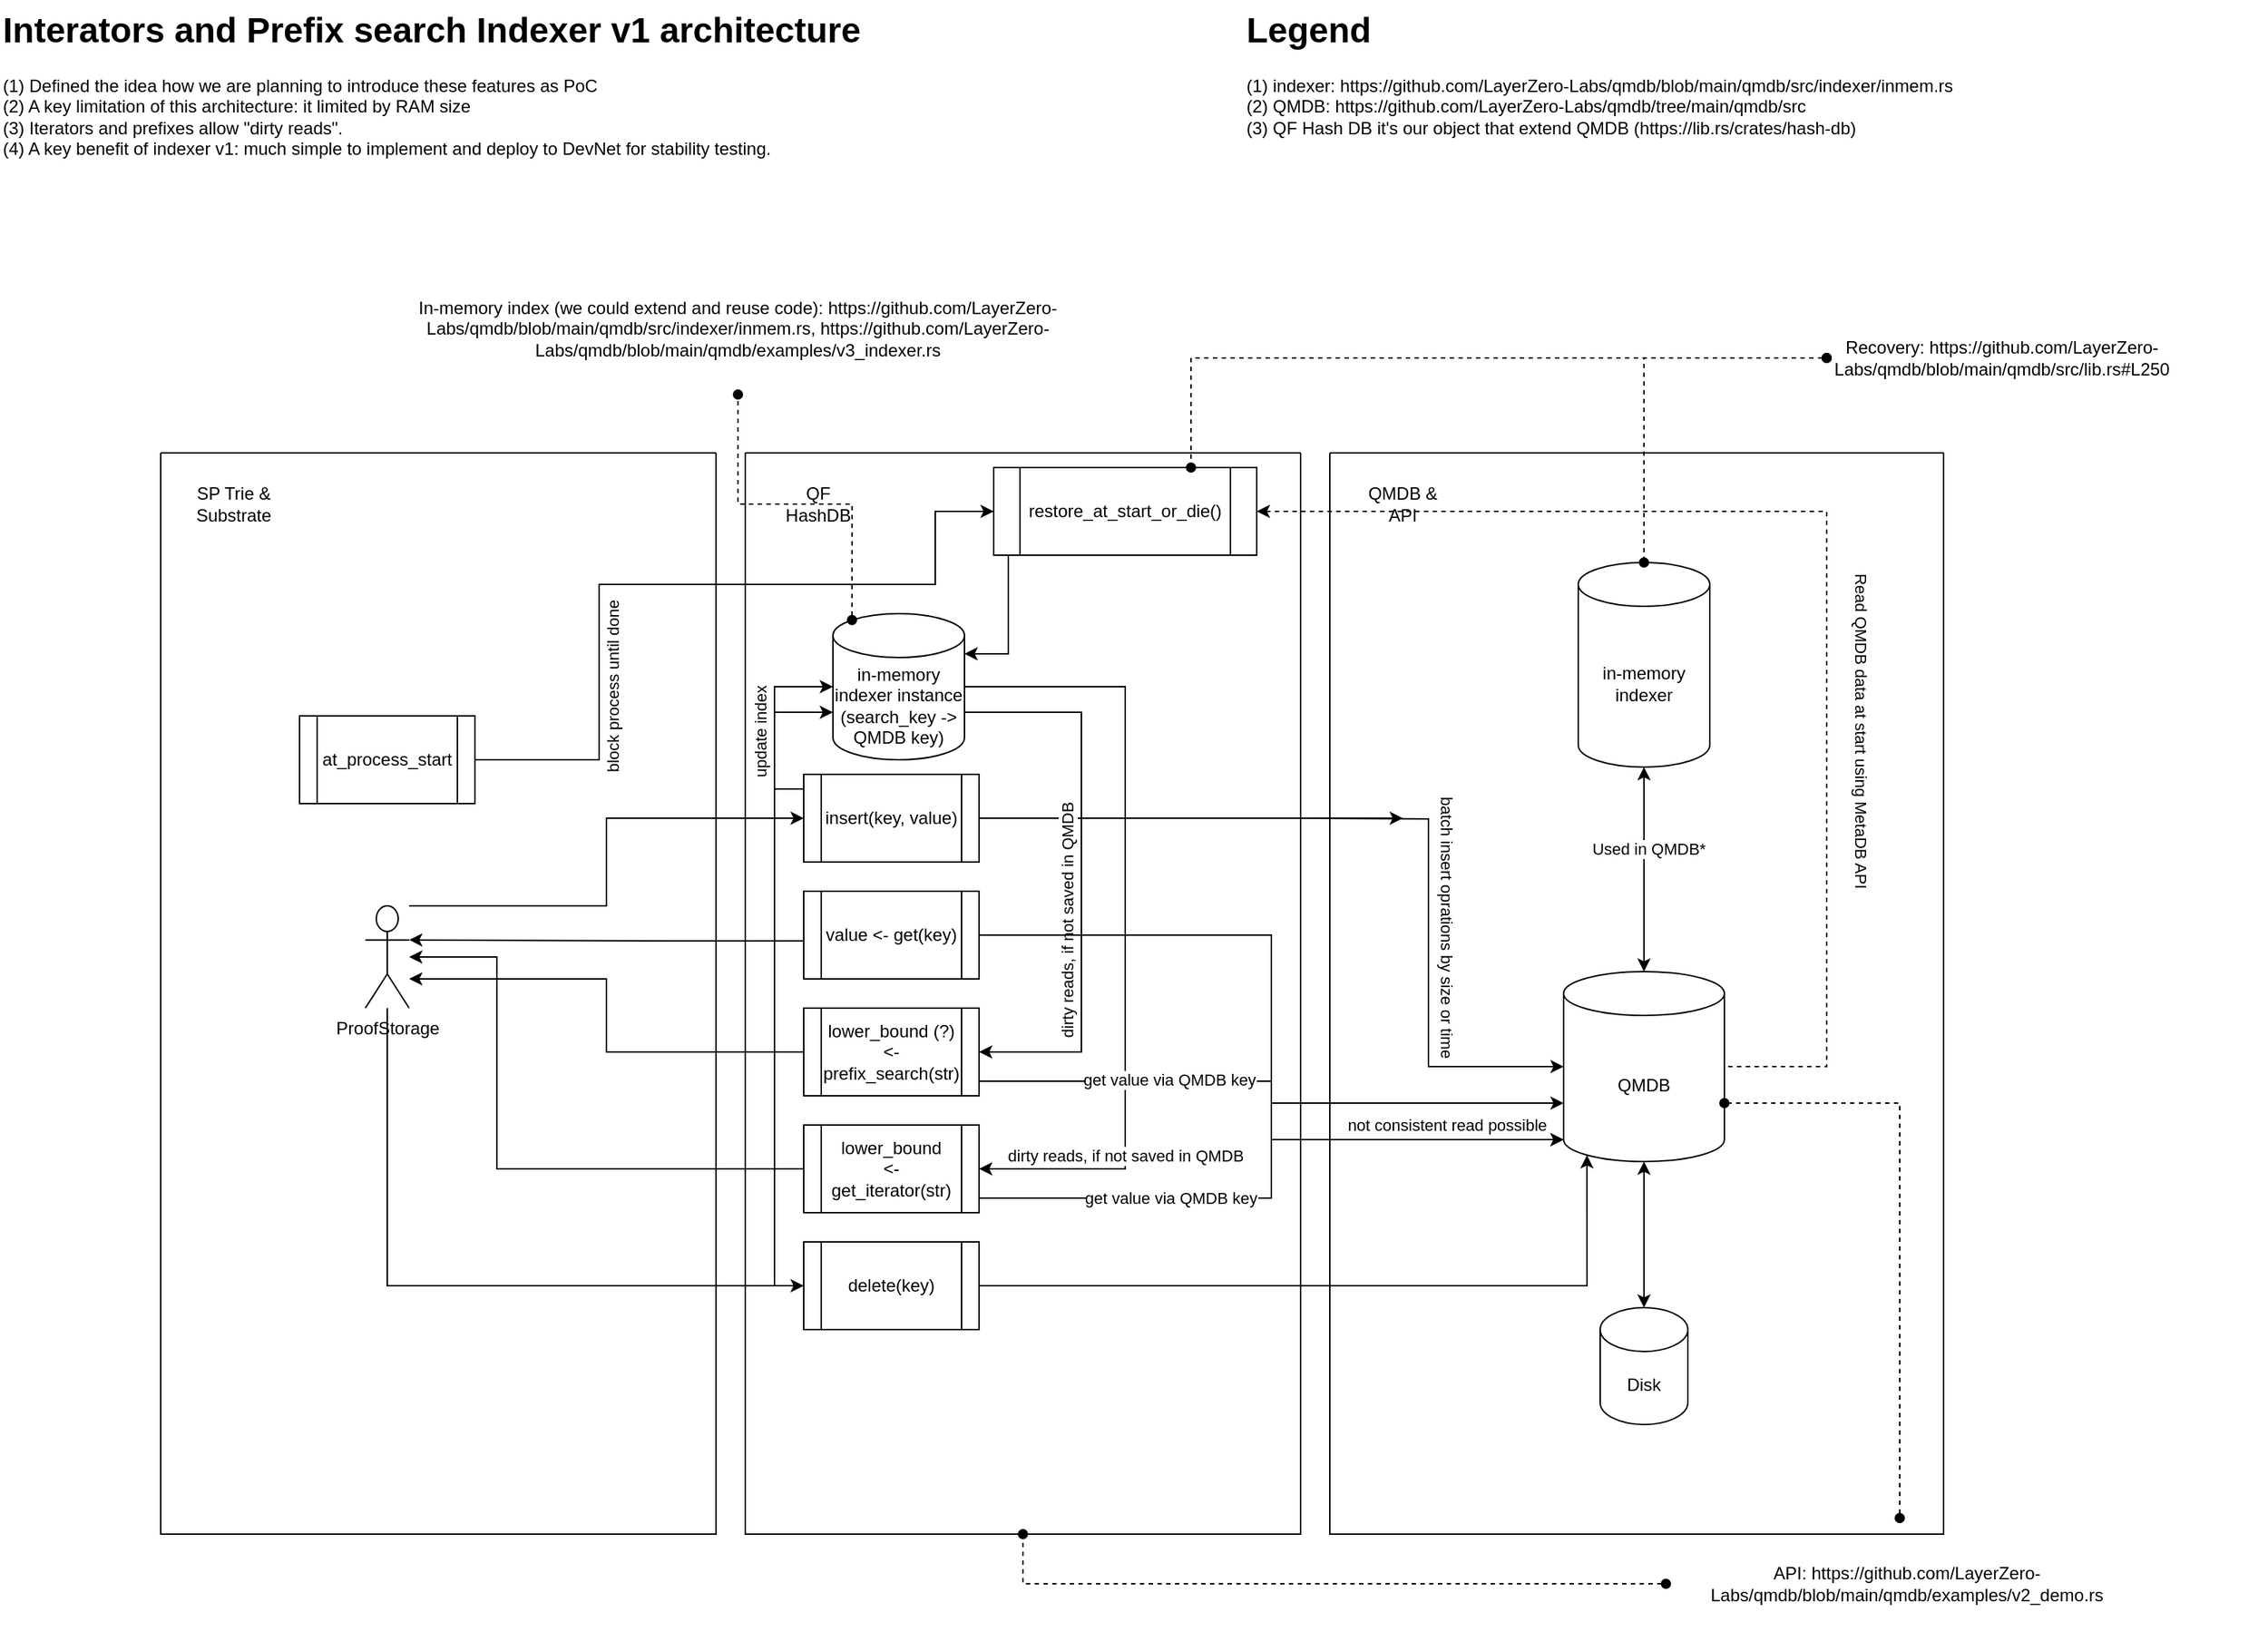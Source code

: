 <mxfile version="24.7.17">
  <diagram id="C5RBs43oDa-KdzZeNtuy" name="Page-1">
    <mxGraphModel dx="1466" dy="1103" grid="1" gridSize="10" guides="1" tooltips="1" connect="1" arrows="1" fold="1" page="1" pageScale="1" pageWidth="827" pageHeight="1169" math="0" shadow="0">
      <root>
        <mxCell id="WIyWlLk6GJQsqaUBKTNV-0" />
        <mxCell id="WIyWlLk6GJQsqaUBKTNV-1" parent="WIyWlLk6GJQsqaUBKTNV-0" />
        <mxCell id="oeGGP7yuaMlsALmMAgm1-2" value="&lt;h1 style=&quot;margin-top: 0px;&quot;&gt;Interators and Prefix search Indexer v1 architecture&lt;/h1&gt;&lt;p&gt;(1) Defined the idea how we are planning to introduce these features as PoC&lt;br&gt;&lt;span style=&quot;background-color: initial;&quot;&gt;(2) A key limitation of this architecture: it limited by RAM size&lt;br&gt;&lt;/span&gt;&lt;span style=&quot;background-color: initial;&quot;&gt;(3) Iterators and prefixes allow &quot;dirty reads&quot;.&lt;br&gt;(4) A key benefit of indexer v1: much simple to implement and deploy to DevNet for stability testing.&lt;/span&gt;&lt;/p&gt;" style="text;html=1;whiteSpace=wrap;overflow=hidden;rounded=0;" vertex="1" parent="WIyWlLk6GJQsqaUBKTNV-1">
          <mxGeometry x="40" y="40" width="760" height="120" as="geometry" />
        </mxCell>
        <mxCell id="oeGGP7yuaMlsALmMAgm1-4" value="&lt;h1 style=&quot;margin-top: 0px;&quot;&gt;Legend&lt;/h1&gt;&lt;p&gt;(1) indexer:&amp;nbsp;https://github.com/LayerZero-Labs/qmdb/blob/main/qmdb/src/indexer/inmem.rs&amp;nbsp;&lt;br&gt;(2) QMDB:&amp;nbsp;https://github.com/LayerZero-Labs/qmdb/tree/main/qmdb/src&lt;br&gt;(3) QF Hash DB it&#39;s our object that extend QMDB (https://lib.rs/crates/hash-db)&lt;br&gt;&lt;/p&gt;" style="text;html=1;whiteSpace=wrap;overflow=hidden;rounded=0;" vertex="1" parent="WIyWlLk6GJQsqaUBKTNV-1">
          <mxGeometry x="891" y="40" width="700" height="120" as="geometry" />
        </mxCell>
        <mxCell id="oeGGP7yuaMlsALmMAgm1-28" style="edgeStyle=orthogonalEdgeStyle;rounded=0;orthogonalLoop=1;jettySize=auto;html=1;entryX=0;entryY=0.5;entryDx=0;entryDy=0;" edge="1" parent="WIyWlLk6GJQsqaUBKTNV-1" source="oeGGP7yuaMlsALmMAgm1-7" target="oeGGP7yuaMlsALmMAgm1-8">
          <mxGeometry relative="1" as="geometry">
            <Array as="points">
              <mxPoint x="455" y="660" />
              <mxPoint x="455" y="600" />
            </Array>
          </mxGeometry>
        </mxCell>
        <mxCell id="oeGGP7yuaMlsALmMAgm1-8" value="insert(key, value)" style="shape=process;whiteSpace=wrap;html=1;backgroundOutline=1;" vertex="1" parent="WIyWlLk6GJQsqaUBKTNV-1">
          <mxGeometry x="590" y="570" width="120" height="60" as="geometry" />
        </mxCell>
        <mxCell id="oeGGP7yuaMlsALmMAgm1-25" style="edgeStyle=orthogonalEdgeStyle;rounded=0;orthogonalLoop=1;jettySize=auto;html=1;startArrow=classic;startFill=1;endArrow=none;endFill=0;entryX=1;entryY=0.5;entryDx=0;entryDy=0;entryPerimeter=0;" edge="1" parent="WIyWlLk6GJQsqaUBKTNV-1" source="oeGGP7yuaMlsALmMAgm1-10" target="oeGGP7yuaMlsALmMAgm1-16">
          <mxGeometry relative="1" as="geometry">
            <mxPoint x="864" y="630" as="targetPoint" />
            <Array as="points">
              <mxPoint x="810" y="840" />
              <mxPoint x="810" y="510" />
            </Array>
          </mxGeometry>
        </mxCell>
        <mxCell id="oeGGP7yuaMlsALmMAgm1-32" value="dirty reads, if not saved in QMDB" style="edgeLabel;html=1;align=center;verticalAlign=middle;resizable=0;points=[];" vertex="1" connectable="0" parent="oeGGP7yuaMlsALmMAgm1-25">
          <mxGeometry x="0.143" y="3" relative="1" as="geometry">
            <mxPoint x="3" y="199" as="offset" />
          </mxGeometry>
        </mxCell>
        <mxCell id="oeGGP7yuaMlsALmMAgm1-27" style="edgeStyle=orthogonalEdgeStyle;rounded=0;orthogonalLoop=1;jettySize=auto;html=1;" edge="1" parent="WIyWlLk6GJQsqaUBKTNV-1" source="oeGGP7yuaMlsALmMAgm1-10" target="oeGGP7yuaMlsALmMAgm1-7">
          <mxGeometry relative="1" as="geometry">
            <Array as="points">
              <mxPoint x="380" y="840" />
              <mxPoint x="380" y="695" />
            </Array>
          </mxGeometry>
        </mxCell>
        <mxCell id="oeGGP7yuaMlsALmMAgm1-12" style="edgeStyle=orthogonalEdgeStyle;rounded=0;orthogonalLoop=1;jettySize=auto;html=1;" edge="1" parent="WIyWlLk6GJQsqaUBKTNV-1" source="oeGGP7yuaMlsALmMAgm1-8">
          <mxGeometry relative="1" as="geometry">
            <mxPoint x="1000" y="600" as="targetPoint" />
          </mxGeometry>
        </mxCell>
        <mxCell id="oeGGP7yuaMlsALmMAgm1-14" style="edgeStyle=orthogonalEdgeStyle;rounded=0;orthogonalLoop=1;jettySize=auto;html=1;entryX=0;entryY=0.5;entryDx=0;entryDy=0;entryPerimeter=0;exitX=1;exitY=0.5;exitDx=0;exitDy=0;" edge="1" parent="WIyWlLk6GJQsqaUBKTNV-1" target="oeGGP7yuaMlsALmMAgm1-0">
          <mxGeometry relative="1" as="geometry">
            <mxPoint x="924" y="600" as="sourcePoint" />
          </mxGeometry>
        </mxCell>
        <mxCell id="oeGGP7yuaMlsALmMAgm1-15" value="batch insert oprations by size or time" style="edgeLabel;html=1;align=center;verticalAlign=middle;resizable=0;points=[];rotation=90;" vertex="1" connectable="0" parent="oeGGP7yuaMlsALmMAgm1-14">
          <mxGeometry x="0.095" y="-2" relative="1" as="geometry">
            <mxPoint x="15" y="-27" as="offset" />
          </mxGeometry>
        </mxCell>
        <mxCell id="oeGGP7yuaMlsALmMAgm1-47" style="edgeStyle=orthogonalEdgeStyle;rounded=0;orthogonalLoop=1;jettySize=auto;html=1;entryX=1;entryY=0.5;entryDx=0;entryDy=0;exitX=0;exitY=0.5;exitDx=0;exitDy=0;startArrow=classic;startFill=1;endArrow=none;endFill=0;" edge="1" parent="WIyWlLk6GJQsqaUBKTNV-1" source="oeGGP7yuaMlsALmMAgm1-19" target="oeGGP7yuaMlsALmMAgm1-45">
          <mxGeometry relative="1" as="geometry">
            <Array as="points">
              <mxPoint x="680" y="390" />
              <mxPoint x="680" y="440" />
              <mxPoint x="450" y="440" />
              <mxPoint x="450" y="560" />
            </Array>
          </mxGeometry>
        </mxCell>
        <mxCell id="oeGGP7yuaMlsALmMAgm1-64" value="block process until done" style="edgeLabel;html=1;align=center;verticalAlign=middle;resizable=0;points=[];rotation=-90;" vertex="1" connectable="0" parent="oeGGP7yuaMlsALmMAgm1-47">
          <mxGeometry x="0.721" y="3" relative="1" as="geometry">
            <mxPoint x="21" y="-53" as="offset" />
          </mxGeometry>
        </mxCell>
        <mxCell id="oeGGP7yuaMlsALmMAgm1-16" value="in-memory indexer instance (search_key -&amp;gt; QMDB key)" style="shape=cylinder3;whiteSpace=wrap;html=1;boundedLbl=1;backgroundOutline=1;size=15;" vertex="1" parent="WIyWlLk6GJQsqaUBKTNV-1">
          <mxGeometry x="610" y="460" width="90" height="100" as="geometry" />
        </mxCell>
        <mxCell id="oeGGP7yuaMlsALmMAgm1-19" value="restore_at_start_or_die()" style="shape=process;whiteSpace=wrap;html=1;backgroundOutline=1;" vertex="1" parent="WIyWlLk6GJQsqaUBKTNV-1">
          <mxGeometry x="720" y="360" width="180" height="60" as="geometry" />
        </mxCell>
        <mxCell id="oeGGP7yuaMlsALmMAgm1-21" style="edgeStyle=orthogonalEdgeStyle;rounded=0;orthogonalLoop=1;jettySize=auto;html=1;entryX=1;entryY=0.5;entryDx=0;entryDy=0;entryPerimeter=0;dashed=1;startArrow=classic;startFill=1;endArrow=none;endFill=0;exitX=1;exitY=0.5;exitDx=0;exitDy=0;" edge="1" parent="WIyWlLk6GJQsqaUBKTNV-1" source="oeGGP7yuaMlsALmMAgm1-19" target="oeGGP7yuaMlsALmMAgm1-0">
          <mxGeometry relative="1" as="geometry">
            <mxPoint x="1170" y="480" as="sourcePoint" />
            <Array as="points">
              <mxPoint x="1290" y="390" />
              <mxPoint x="1290" y="770" />
            </Array>
          </mxGeometry>
        </mxCell>
        <mxCell id="oeGGP7yuaMlsALmMAgm1-37" value="Read QMDB data at start using MetaDB API" style="edgeLabel;html=1;align=center;verticalAlign=middle;resizable=0;points=[];rotation=90;" vertex="1" connectable="0" parent="oeGGP7yuaMlsALmMAgm1-21">
          <mxGeometry x="-0.101" y="4" relative="1" as="geometry">
            <mxPoint x="36" y="154" as="offset" />
          </mxGeometry>
        </mxCell>
        <mxCell id="oeGGP7yuaMlsALmMAgm1-24" style="edgeStyle=orthogonalEdgeStyle;rounded=0;orthogonalLoop=1;jettySize=auto;html=1;entryX=1;entryY=0;entryDx=0;entryDy=67.5;startArrow=classic;startFill=1;endArrow=none;endFill=0;entryPerimeter=0;" edge="1" parent="WIyWlLk6GJQsqaUBKTNV-1" source="oeGGP7yuaMlsALmMAgm1-23" target="oeGGP7yuaMlsALmMAgm1-16">
          <mxGeometry relative="1" as="geometry">
            <Array as="points">
              <mxPoint x="780" y="760" />
              <mxPoint x="780" y="528" />
            </Array>
          </mxGeometry>
        </mxCell>
        <mxCell id="oeGGP7yuaMlsALmMAgm1-31" value="dirty reads, if not saved in QMDB" style="edgeLabel;html=1;align=center;verticalAlign=middle;resizable=0;points=[];rotation=-90;" vertex="1" connectable="0" parent="oeGGP7yuaMlsALmMAgm1-24">
          <mxGeometry x="0.118" relative="1" as="geometry">
            <mxPoint x="-10" y="54" as="offset" />
          </mxGeometry>
        </mxCell>
        <mxCell id="oeGGP7yuaMlsALmMAgm1-26" style="edgeStyle=orthogonalEdgeStyle;rounded=0;orthogonalLoop=1;jettySize=auto;html=1;" edge="1" parent="WIyWlLk6GJQsqaUBKTNV-1" source="oeGGP7yuaMlsALmMAgm1-23" target="oeGGP7yuaMlsALmMAgm1-7">
          <mxGeometry relative="1" as="geometry">
            <Array as="points">
              <mxPoint x="455" y="760" />
              <mxPoint x="455" y="710" />
            </Array>
          </mxGeometry>
        </mxCell>
        <mxCell id="oeGGP7yuaMlsALmMAgm1-29" style="edgeStyle=orthogonalEdgeStyle;rounded=0;orthogonalLoop=1;jettySize=auto;html=1;entryX=1;entryY=0.333;entryDx=0;entryDy=0;entryPerimeter=0;" edge="1" parent="WIyWlLk6GJQsqaUBKTNV-1" source="oeGGP7yuaMlsALmMAgm1-9" target="oeGGP7yuaMlsALmMAgm1-7">
          <mxGeometry relative="1" as="geometry">
            <Array as="points">
              <mxPoint x="500" y="684" />
              <mxPoint x="500" y="684" />
            </Array>
          </mxGeometry>
        </mxCell>
        <mxCell id="oeGGP7yuaMlsALmMAgm1-33" style="edgeStyle=orthogonalEdgeStyle;rounded=0;orthogonalLoop=1;jettySize=auto;html=1;entryX=0;entryY=0;entryDx=0;entryDy=90;entryPerimeter=0;" edge="1" parent="WIyWlLk6GJQsqaUBKTNV-1" source="oeGGP7yuaMlsALmMAgm1-9" target="oeGGP7yuaMlsALmMAgm1-0">
          <mxGeometry relative="1" as="geometry" />
        </mxCell>
        <mxCell id="oeGGP7yuaMlsALmMAgm1-34" value="not consistent&amp;nbsp;read possible" style="edgeLabel;html=1;align=center;verticalAlign=middle;resizable=0;points=[];rotation=0;" vertex="1" connectable="0" parent="oeGGP7yuaMlsALmMAgm1-33">
          <mxGeometry x="-0.783" relative="1" as="geometry">
            <mxPoint x="264" y="130" as="offset" />
          </mxGeometry>
        </mxCell>
        <mxCell id="oeGGP7yuaMlsALmMAgm1-38" value="" style="swimlane;startSize=0;" vertex="1" parent="WIyWlLk6GJQsqaUBKTNV-1">
          <mxGeometry x="950" y="350" width="420" height="740" as="geometry" />
        </mxCell>
        <mxCell id="oeGGP7yuaMlsALmMAgm1-39" value="QMDB &amp;amp; API" style="text;html=1;align=center;verticalAlign=middle;whiteSpace=wrap;rounded=0;" vertex="1" parent="oeGGP7yuaMlsALmMAgm1-38">
          <mxGeometry x="20" y="20" width="60" height="30" as="geometry" />
        </mxCell>
        <mxCell id="oeGGP7yuaMlsALmMAgm1-1" value="in-memory indexer" style="shape=cylinder3;whiteSpace=wrap;html=1;boundedLbl=1;backgroundOutline=1;size=15;" vertex="1" parent="oeGGP7yuaMlsALmMAgm1-38">
          <mxGeometry x="170" y="75" width="90" height="140" as="geometry" />
        </mxCell>
        <mxCell id="oeGGP7yuaMlsALmMAgm1-0" value="QMDB" style="shape=cylinder3;whiteSpace=wrap;html=1;boundedLbl=1;backgroundOutline=1;size=15;" vertex="1" parent="oeGGP7yuaMlsALmMAgm1-38">
          <mxGeometry x="160" y="355" width="110" height="130" as="geometry" />
        </mxCell>
        <mxCell id="oeGGP7yuaMlsALmMAgm1-5" style="edgeStyle=orthogonalEdgeStyle;rounded=0;orthogonalLoop=1;jettySize=auto;html=1;startArrow=classic;startFill=1;" edge="1" parent="oeGGP7yuaMlsALmMAgm1-38" source="oeGGP7yuaMlsALmMAgm1-1" target="oeGGP7yuaMlsALmMAgm1-0">
          <mxGeometry relative="1" as="geometry" />
        </mxCell>
        <mxCell id="oeGGP7yuaMlsALmMAgm1-6" value="Used in QMDB*" style="edgeLabel;html=1;align=center;verticalAlign=middle;resizable=0;points=[];" vertex="1" connectable="0" parent="oeGGP7yuaMlsALmMAgm1-5">
          <mxGeometry x="-0.2" y="3" relative="1" as="geometry">
            <mxPoint as="offset" />
          </mxGeometry>
        </mxCell>
        <mxCell id="oeGGP7yuaMlsALmMAgm1-35" value="Disk" style="shape=cylinder3;whiteSpace=wrap;html=1;boundedLbl=1;backgroundOutline=1;size=15;" vertex="1" parent="oeGGP7yuaMlsALmMAgm1-38">
          <mxGeometry x="185" y="585" width="60" height="80" as="geometry" />
        </mxCell>
        <mxCell id="oeGGP7yuaMlsALmMAgm1-36" style="edgeStyle=orthogonalEdgeStyle;rounded=0;orthogonalLoop=1;jettySize=auto;html=1;entryX=0.5;entryY=0;entryDx=0;entryDy=0;entryPerimeter=0;startArrow=classic;startFill=1;" edge="1" parent="oeGGP7yuaMlsALmMAgm1-38" source="oeGGP7yuaMlsALmMAgm1-0" target="oeGGP7yuaMlsALmMAgm1-35">
          <mxGeometry relative="1" as="geometry" />
        </mxCell>
        <mxCell id="oeGGP7yuaMlsALmMAgm1-40" value="" style="swimlane;startSize=0;" vertex="1" parent="WIyWlLk6GJQsqaUBKTNV-1">
          <mxGeometry x="550" y="350" width="380" height="740" as="geometry" />
        </mxCell>
        <mxCell id="oeGGP7yuaMlsALmMAgm1-41" value="QF HashDB" style="text;html=1;align=center;verticalAlign=middle;whiteSpace=wrap;rounded=0;" vertex="1" parent="oeGGP7yuaMlsALmMAgm1-40">
          <mxGeometry x="20" y="20" width="60" height="30" as="geometry" />
        </mxCell>
        <mxCell id="oeGGP7yuaMlsALmMAgm1-9" value="value &amp;lt;- get(key)" style="shape=process;whiteSpace=wrap;html=1;backgroundOutline=1;" vertex="1" parent="oeGGP7yuaMlsALmMAgm1-40">
          <mxGeometry x="40" y="300" width="120" height="60" as="geometry" />
        </mxCell>
        <mxCell id="oeGGP7yuaMlsALmMAgm1-23" value="lower_bound (?) &amp;lt;-prefix_search(str)" style="shape=process;whiteSpace=wrap;html=1;backgroundOutline=1;" vertex="1" parent="oeGGP7yuaMlsALmMAgm1-40">
          <mxGeometry x="40" y="380" width="120" height="60" as="geometry" />
        </mxCell>
        <mxCell id="oeGGP7yuaMlsALmMAgm1-10" value="lower_bound &lt;br&gt;&amp;lt;- get_iterator(str)" style="shape=process;whiteSpace=wrap;html=1;backgroundOutline=1;" vertex="1" parent="oeGGP7yuaMlsALmMAgm1-40">
          <mxGeometry x="40" y="460" width="120" height="60" as="geometry" />
        </mxCell>
        <mxCell id="oeGGP7yuaMlsALmMAgm1-58" value="delete(key)" style="shape=process;whiteSpace=wrap;html=1;backgroundOutline=1;" vertex="1" parent="oeGGP7yuaMlsALmMAgm1-40">
          <mxGeometry x="40" y="540" width="120" height="60" as="geometry" />
        </mxCell>
        <mxCell id="oeGGP7yuaMlsALmMAgm1-42" value="" style="swimlane;startSize=0;" vertex="1" parent="WIyWlLk6GJQsqaUBKTNV-1">
          <mxGeometry x="150" y="350" width="380" height="740" as="geometry" />
        </mxCell>
        <mxCell id="oeGGP7yuaMlsALmMAgm1-43" value="SP Trie &amp;amp; Substrate" style="text;html=1;align=center;verticalAlign=middle;whiteSpace=wrap;rounded=0;" vertex="1" parent="oeGGP7yuaMlsALmMAgm1-42">
          <mxGeometry x="20" y="20" width="60" height="30" as="geometry" />
        </mxCell>
        <mxCell id="oeGGP7yuaMlsALmMAgm1-7" value="ProofStorage" style="shape=umlActor;verticalLabelPosition=bottom;verticalAlign=top;html=1;outlineConnect=0;" vertex="1" parent="oeGGP7yuaMlsALmMAgm1-42">
          <mxGeometry x="140" y="310" width="30" height="70" as="geometry" />
        </mxCell>
        <mxCell id="oeGGP7yuaMlsALmMAgm1-45" value="at_process_start" style="shape=process;whiteSpace=wrap;html=1;backgroundOutline=1;" vertex="1" parent="oeGGP7yuaMlsALmMAgm1-42">
          <mxGeometry x="95" y="180" width="120" height="60" as="geometry" />
        </mxCell>
        <mxCell id="oeGGP7yuaMlsALmMAgm1-50" style="edgeStyle=orthogonalEdgeStyle;rounded=0;orthogonalLoop=1;jettySize=auto;html=1;dashed=1;startArrow=oval;startFill=1;endArrow=oval;endFill=1;" edge="1" parent="WIyWlLk6GJQsqaUBKTNV-1" source="oeGGP7yuaMlsALmMAgm1-49" target="oeGGP7yuaMlsALmMAgm1-1">
          <mxGeometry relative="1" as="geometry" />
        </mxCell>
        <mxCell id="oeGGP7yuaMlsALmMAgm1-49" value="Recovery:&amp;nbsp;https://github.com/LayerZero-Labs/qmdb/blob/main/qmdb/src/lib.rs#L250" style="text;html=1;align=center;verticalAlign=middle;whiteSpace=wrap;rounded=0;" vertex="1" parent="WIyWlLk6GJQsqaUBKTNV-1">
          <mxGeometry x="1290" y="240" width="240" height="90" as="geometry" />
        </mxCell>
        <mxCell id="oeGGP7yuaMlsALmMAgm1-51" value="In-memory index (we could extend and reuse code):&amp;nbsp;https://github.com/LayerZero-Labs/qmdb/blob/main/qmdb/src/indexer/inmem.rs,&amp;nbsp;https://github.com/LayerZero-Labs/qmdb/blob/main/qmdb/examples/v3_indexer.rs" style="text;html=1;align=center;verticalAlign=middle;whiteSpace=wrap;rounded=0;" vertex="1" parent="WIyWlLk6GJQsqaUBKTNV-1">
          <mxGeometry x="310" y="220" width="470" height="90" as="geometry" />
        </mxCell>
        <mxCell id="oeGGP7yuaMlsALmMAgm1-52" style="edgeStyle=orthogonalEdgeStyle;rounded=0;orthogonalLoop=1;jettySize=auto;html=1;dashed=1;startArrow=oval;startFill=1;endArrow=oval;endFill=1;entryX=0.75;entryY=0;entryDx=0;entryDy=0;exitX=0;exitY=0.5;exitDx=0;exitDy=0;" edge="1" parent="WIyWlLk6GJQsqaUBKTNV-1" source="oeGGP7yuaMlsALmMAgm1-49" target="oeGGP7yuaMlsALmMAgm1-19">
          <mxGeometry relative="1" as="geometry">
            <mxPoint x="1300" y="295" as="sourcePoint" />
            <mxPoint x="1175" y="435" as="targetPoint" />
          </mxGeometry>
        </mxCell>
        <mxCell id="oeGGP7yuaMlsALmMAgm1-53" style="edgeStyle=orthogonalEdgeStyle;rounded=0;orthogonalLoop=1;jettySize=auto;html=1;dashed=1;startArrow=oval;startFill=1;endArrow=oval;endFill=1;entryX=0.5;entryY=1;entryDx=0;entryDy=0;exitX=0.145;exitY=0;exitDx=0;exitDy=4.35;exitPerimeter=0;" edge="1" parent="WIyWlLk6GJQsqaUBKTNV-1" source="oeGGP7yuaMlsALmMAgm1-16" target="oeGGP7yuaMlsALmMAgm1-51">
          <mxGeometry relative="1" as="geometry">
            <mxPoint x="1300" y="295" as="sourcePoint" />
            <mxPoint x="865" y="370" as="targetPoint" />
          </mxGeometry>
        </mxCell>
        <mxCell id="oeGGP7yuaMlsALmMAgm1-54" value="API:&amp;nbsp;https://github.com/LayerZero-Labs/qmdb/blob/main/qmdb/examples/v2_demo.rs" style="text;html=1;align=center;verticalAlign=middle;whiteSpace=wrap;rounded=0;" vertex="1" parent="WIyWlLk6GJQsqaUBKTNV-1">
          <mxGeometry x="1180" y="1079" width="330" height="90" as="geometry" />
        </mxCell>
        <mxCell id="oeGGP7yuaMlsALmMAgm1-55" style="edgeStyle=orthogonalEdgeStyle;rounded=0;orthogonalLoop=1;jettySize=auto;html=1;entryX=1;entryY=0;entryDx=0;entryDy=90;entryPerimeter=0;dashed=1;startArrow=oval;startFill=1;endArrow=oval;endFill=1;" edge="1" parent="WIyWlLk6GJQsqaUBKTNV-1" source="oeGGP7yuaMlsALmMAgm1-54" target="oeGGP7yuaMlsALmMAgm1-0">
          <mxGeometry relative="1" as="geometry">
            <Array as="points">
              <mxPoint x="1340" y="795" />
            </Array>
          </mxGeometry>
        </mxCell>
        <mxCell id="oeGGP7yuaMlsALmMAgm1-56" style="edgeStyle=orthogonalEdgeStyle;rounded=0;orthogonalLoop=1;jettySize=auto;html=1;dashed=1;startArrow=oval;startFill=1;endArrow=oval;endFill=1;exitX=0;exitY=0.5;exitDx=0;exitDy=0;entryX=0.5;entryY=1;entryDx=0;entryDy=0;" edge="1" parent="WIyWlLk6GJQsqaUBKTNV-1" source="oeGGP7yuaMlsALmMAgm1-54" target="oeGGP7yuaMlsALmMAgm1-40">
          <mxGeometry relative="1" as="geometry">
            <mxPoint x="1350" y="1089" as="sourcePoint" />
            <mxPoint x="894" y="630" as="targetPoint" />
            <Array as="points">
              <mxPoint x="740" y="1124" />
            </Array>
          </mxGeometry>
        </mxCell>
        <mxCell id="oeGGP7yuaMlsALmMAgm1-59" style="edgeStyle=orthogonalEdgeStyle;rounded=0;orthogonalLoop=1;jettySize=auto;html=1;entryX=1;entryY=0;entryDx=0;entryDy=27.5;entryPerimeter=0;" edge="1" parent="WIyWlLk6GJQsqaUBKTNV-1" source="oeGGP7yuaMlsALmMAgm1-19" target="oeGGP7yuaMlsALmMAgm1-16">
          <mxGeometry relative="1" as="geometry">
            <Array as="points">
              <mxPoint x="730" y="488" />
            </Array>
          </mxGeometry>
        </mxCell>
        <mxCell id="oeGGP7yuaMlsALmMAgm1-61" style="edgeStyle=orthogonalEdgeStyle;rounded=0;orthogonalLoop=1;jettySize=auto;html=1;entryX=0;entryY=0.5;entryDx=0;entryDy=0;entryPerimeter=0;" edge="1" parent="WIyWlLk6GJQsqaUBKTNV-1" source="oeGGP7yuaMlsALmMAgm1-8" target="oeGGP7yuaMlsALmMAgm1-16">
          <mxGeometry relative="1" as="geometry">
            <Array as="points">
              <mxPoint x="570" y="580" />
              <mxPoint x="570" y="510" />
            </Array>
          </mxGeometry>
        </mxCell>
        <mxCell id="oeGGP7yuaMlsALmMAgm1-62" value="update index" style="edgeLabel;html=1;align=center;verticalAlign=middle;resizable=0;points=[];rotation=-90;" vertex="1" connectable="0" parent="oeGGP7yuaMlsALmMAgm1-61">
          <mxGeometry x="-0.095" y="3" relative="1" as="geometry">
            <mxPoint x="-7" as="offset" />
          </mxGeometry>
        </mxCell>
        <mxCell id="oeGGP7yuaMlsALmMAgm1-63" style="edgeStyle=orthogonalEdgeStyle;rounded=0;orthogonalLoop=1;jettySize=auto;html=1;entryX=0;entryY=0.5;entryDx=0;entryDy=0;" edge="1" parent="WIyWlLk6GJQsqaUBKTNV-1" source="oeGGP7yuaMlsALmMAgm1-7" target="oeGGP7yuaMlsALmMAgm1-58">
          <mxGeometry relative="1" as="geometry">
            <Array as="points">
              <mxPoint x="305" y="920" />
            </Array>
          </mxGeometry>
        </mxCell>
        <mxCell id="oeGGP7yuaMlsALmMAgm1-65" style="edgeStyle=orthogonalEdgeStyle;rounded=0;orthogonalLoop=1;jettySize=auto;html=1;entryX=0.145;entryY=1;entryDx=0;entryDy=-4.35;entryPerimeter=0;" edge="1" parent="WIyWlLk6GJQsqaUBKTNV-1" source="oeGGP7yuaMlsALmMAgm1-58" target="oeGGP7yuaMlsALmMAgm1-0">
          <mxGeometry relative="1" as="geometry" />
        </mxCell>
        <mxCell id="oeGGP7yuaMlsALmMAgm1-66" style="edgeStyle=orthogonalEdgeStyle;rounded=0;orthogonalLoop=1;jettySize=auto;html=1;entryX=0;entryY=0;entryDx=0;entryDy=67.5;entryPerimeter=0;" edge="1" parent="WIyWlLk6GJQsqaUBKTNV-1" source="oeGGP7yuaMlsALmMAgm1-58" target="oeGGP7yuaMlsALmMAgm1-16">
          <mxGeometry relative="1" as="geometry">
            <Array as="points">
              <mxPoint x="570" y="920" />
              <mxPoint x="570" y="528" />
            </Array>
          </mxGeometry>
        </mxCell>
        <mxCell id="oeGGP7yuaMlsALmMAgm1-68" style="edgeStyle=orthogonalEdgeStyle;rounded=0;orthogonalLoop=1;jettySize=auto;html=1;entryX=0;entryY=1;entryDx=0;entryDy=-15;entryPerimeter=0;" edge="1" parent="WIyWlLk6GJQsqaUBKTNV-1" source="oeGGP7yuaMlsALmMAgm1-10" target="oeGGP7yuaMlsALmMAgm1-0">
          <mxGeometry relative="1" as="geometry">
            <Array as="points">
              <mxPoint x="910" y="860" />
              <mxPoint x="910" y="820" />
            </Array>
          </mxGeometry>
        </mxCell>
        <mxCell id="oeGGP7yuaMlsALmMAgm1-69" value="get value via QMDB key" style="edgeLabel;html=1;align=center;verticalAlign=middle;resizable=0;points=[];" vertex="1" connectable="0" parent="oeGGP7yuaMlsALmMAgm1-68">
          <mxGeometry x="-0.311" relative="1" as="geometry">
            <mxPoint x="-21" as="offset" />
          </mxGeometry>
        </mxCell>
        <mxCell id="oeGGP7yuaMlsALmMAgm1-70" style="edgeStyle=orthogonalEdgeStyle;rounded=0;orthogonalLoop=1;jettySize=auto;html=1;entryX=0;entryY=1;entryDx=0;entryDy=-15;entryPerimeter=0;" edge="1" parent="WIyWlLk6GJQsqaUBKTNV-1" source="oeGGP7yuaMlsALmMAgm1-23" target="oeGGP7yuaMlsALmMAgm1-0">
          <mxGeometry relative="1" as="geometry">
            <Array as="points">
              <mxPoint x="910" y="780" />
              <mxPoint x="910" y="820" />
            </Array>
          </mxGeometry>
        </mxCell>
        <mxCell id="oeGGP7yuaMlsALmMAgm1-71" value="get value via QMDB key" style="edgeLabel;html=1;align=center;verticalAlign=middle;resizable=0;points=[];" vertex="1" connectable="0" parent="oeGGP7yuaMlsALmMAgm1-70">
          <mxGeometry x="-0.67" y="1" relative="1" as="geometry">
            <mxPoint x="57" as="offset" />
          </mxGeometry>
        </mxCell>
      </root>
    </mxGraphModel>
  </diagram>
</mxfile>
